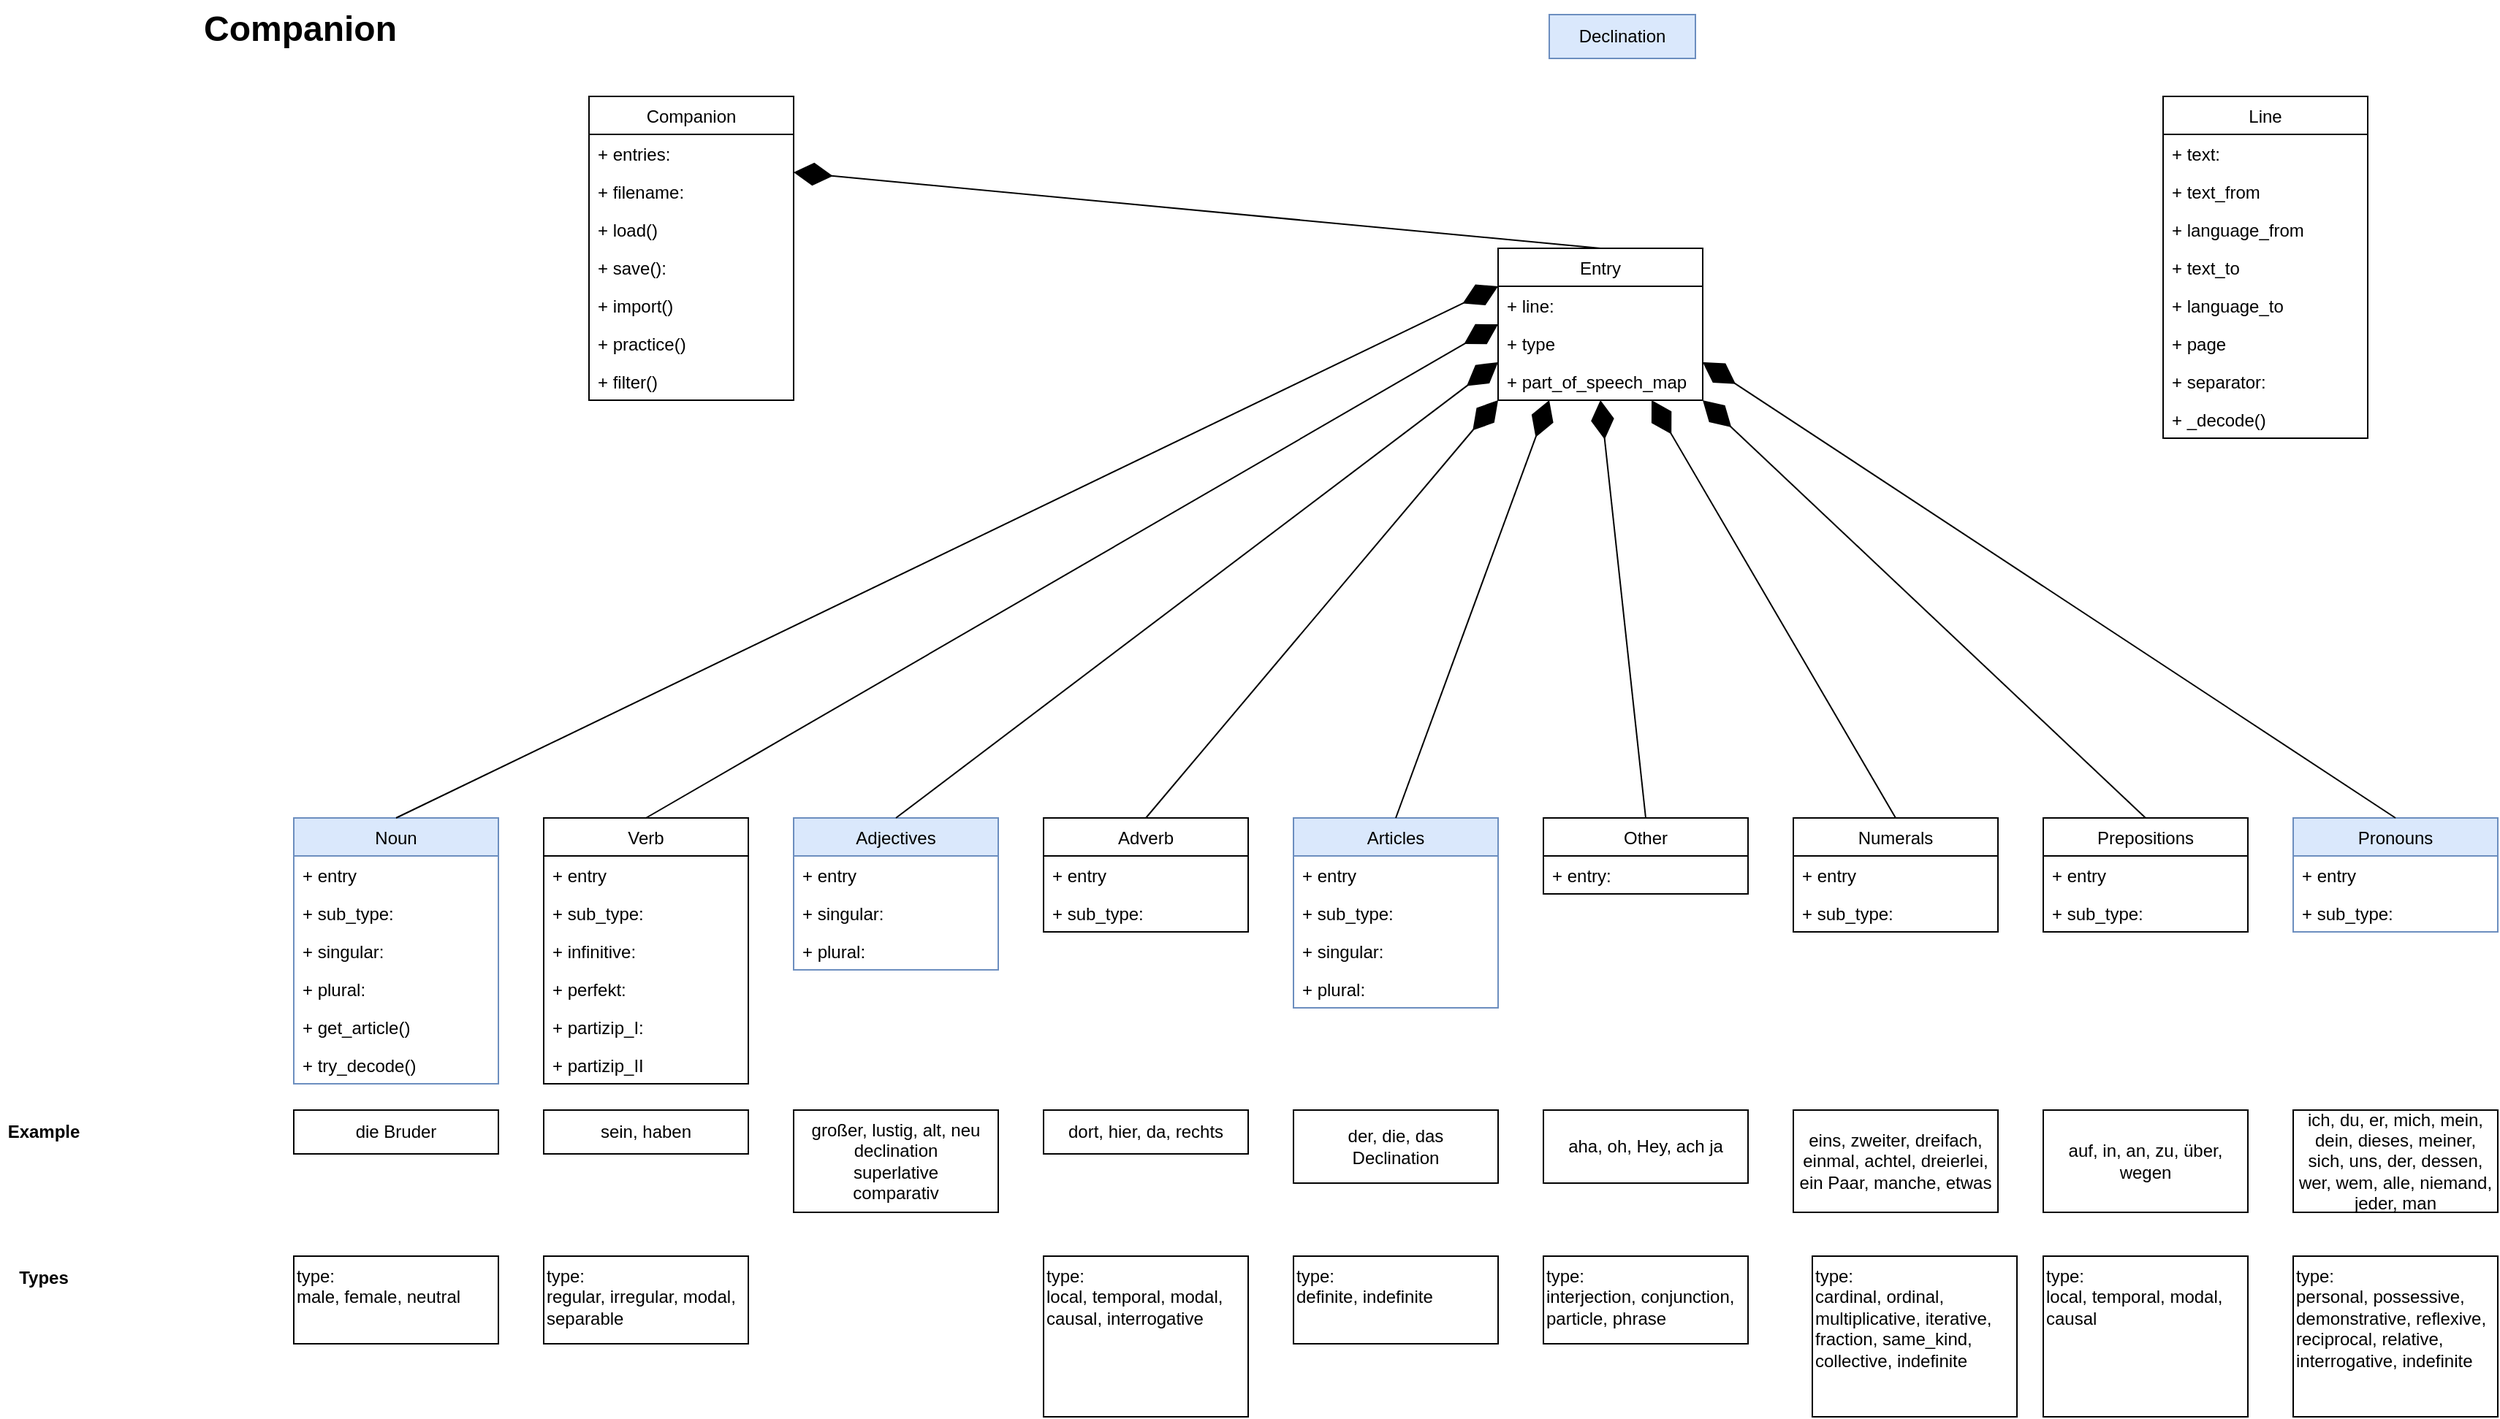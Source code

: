 <mxfile version="19.0.3" type="device"><diagram name="Page-1" id="929967ad-93f9-6ef4-fab6-5d389245f69c"><mxGraphModel dx="2062" dy="1221" grid="1" gridSize="10" guides="1" tooltips="1" connect="1" arrows="1" fold="1" page="1" pageScale="1.5" pageWidth="1169" pageHeight="827" background="none" math="0" shadow="0"><root><mxCell id="0" style=";html=1;"/><mxCell id="1" style=";html=1;" parent="0"/><mxCell id="1672d66443f91eb5-23" value="Companion" style="text;strokeColor=none;fillColor=none;html=1;fontSize=24;fontStyle=1;verticalAlign=middle;align=center;" parent="1" vertex="1"><mxGeometry x="120" y="40" width="190" height="40" as="geometry"/></mxCell><mxCell id="op8Z79f97ZE_xu1Dw0Tp-1" value="Entry" style="swimlane;fontStyle=0;childLayout=stackLayout;horizontal=1;startSize=26;fillColor=none;horizontalStack=0;resizeParent=1;resizeParentMax=0;resizeLast=0;collapsible=1;marginBottom=0;" parent="1" vertex="1"><mxGeometry x="1035" y="210" width="140" height="104" as="geometry"/></mxCell><mxCell id="op8Z79f97ZE_xu1Dw0Tp-2" value="+ line: " style="text;strokeColor=none;fillColor=none;align=left;verticalAlign=top;spacingLeft=4;spacingRight=4;overflow=hidden;rotatable=0;points=[[0,0.5],[1,0.5]];portConstraint=eastwest;connectable=0;" parent="op8Z79f97ZE_xu1Dw0Tp-1" vertex="1"><mxGeometry y="26" width="140" height="26" as="geometry"/></mxCell><mxCell id="aeMKSaLLKRLZw-L-ibUg-1" value="+ type" style="text;strokeColor=none;fillColor=none;align=left;verticalAlign=top;spacingLeft=4;spacingRight=4;overflow=hidden;rotatable=0;points=[[0,0.5],[1,0.5]];portConstraint=eastwest;connectable=0;" parent="op8Z79f97ZE_xu1Dw0Tp-1" vertex="1"><mxGeometry y="52" width="140" height="26" as="geometry"/></mxCell><mxCell id="aeMKSaLLKRLZw-L-ibUg-2" value="+ part_of_speech_map" style="text;strokeColor=none;fillColor=none;align=left;verticalAlign=top;spacingLeft=4;spacingRight=4;overflow=hidden;rotatable=0;points=[[0,0.5],[1,0.5]];portConstraint=eastwest;connectable=0;" parent="op8Z79f97ZE_xu1Dw0Tp-1" vertex="1"><mxGeometry y="78" width="140" height="26" as="geometry"/></mxCell><mxCell id="op8Z79f97ZE_xu1Dw0Tp-5" value="Noun" style="swimlane;fontStyle=0;childLayout=stackLayout;horizontal=1;startSize=26;fillColor=#dae8fc;horizontalStack=0;resizeParent=1;resizeParentMax=0;resizeLast=0;collapsible=1;marginBottom=0;strokeColor=#6c8ebf;" parent="1" vertex="1"><mxGeometry x="211" y="600" width="140" height="182" as="geometry"/></mxCell><mxCell id="61-3EfMTVifmKGsm2Mre-12" value="+ entry" style="text;strokeColor=none;fillColor=none;align=left;verticalAlign=top;spacingLeft=4;spacingRight=4;overflow=hidden;rotatable=0;points=[[0,0.5],[1,0.5]];portConstraint=eastwest;" vertex="1" parent="op8Z79f97ZE_xu1Dw0Tp-5"><mxGeometry y="26" width="140" height="26" as="geometry"/></mxCell><mxCell id="F9Po09FrxqJes7RooSYs-1" value="+ sub_type:" style="text;strokeColor=none;fillColor=none;align=left;verticalAlign=top;spacingLeft=4;spacingRight=4;overflow=hidden;rotatable=0;points=[[0,0.5],[1,0.5]];portConstraint=eastwest;" parent="op8Z79f97ZE_xu1Dw0Tp-5" vertex="1"><mxGeometry y="52" width="140" height="26" as="geometry"/></mxCell><mxCell id="F9Po09FrxqJes7RooSYs-3" value="+ singular:" style="text;strokeColor=none;fillColor=none;align=left;verticalAlign=top;spacingLeft=4;spacingRight=4;overflow=hidden;rotatable=0;points=[[0,0.5],[1,0.5]];portConstraint=eastwest;" parent="op8Z79f97ZE_xu1Dw0Tp-5" vertex="1"><mxGeometry y="78" width="140" height="26" as="geometry"/></mxCell><mxCell id="F9Po09FrxqJes7RooSYs-2" value="+ plural:" style="text;strokeColor=none;fillColor=none;align=left;verticalAlign=top;spacingLeft=4;spacingRight=4;overflow=hidden;rotatable=0;points=[[0,0.5],[1,0.5]];portConstraint=eastwest;" parent="op8Z79f97ZE_xu1Dw0Tp-5" vertex="1"><mxGeometry y="104" width="140" height="26" as="geometry"/></mxCell><mxCell id="61-3EfMTVifmKGsm2Mre-9" value="+ get_article()" style="text;strokeColor=none;fillColor=none;align=left;verticalAlign=top;spacingLeft=4;spacingRight=4;overflow=hidden;rotatable=0;points=[[0,0.5],[1,0.5]];portConstraint=eastwest;" vertex="1" parent="op8Z79f97ZE_xu1Dw0Tp-5"><mxGeometry y="130" width="140" height="26" as="geometry"/></mxCell><mxCell id="61-3EfMTVifmKGsm2Mre-10" value="+ try_decode()" style="text;strokeColor=none;fillColor=none;align=left;verticalAlign=top;spacingLeft=4;spacingRight=4;overflow=hidden;rotatable=0;points=[[0,0.5],[1,0.5]];portConstraint=eastwest;" vertex="1" parent="op8Z79f97ZE_xu1Dw0Tp-5"><mxGeometry y="156" width="140" height="26" as="geometry"/></mxCell><mxCell id="op8Z79f97ZE_xu1Dw0Tp-30" value="Verb" style="swimlane;fontStyle=0;childLayout=stackLayout;horizontal=1;startSize=26;fillColor=none;horizontalStack=0;resizeParent=1;resizeParentMax=0;resizeLast=0;collapsible=1;marginBottom=0;" parent="1" vertex="1"><mxGeometry x="382" y="600" width="140" height="182" as="geometry"/></mxCell><mxCell id="61-3EfMTVifmKGsm2Mre-13" value="+ entry" style="text;strokeColor=none;fillColor=none;align=left;verticalAlign=top;spacingLeft=4;spacingRight=4;overflow=hidden;rotatable=0;points=[[0,0.5],[1,0.5]];portConstraint=eastwest;" vertex="1" parent="op8Z79f97ZE_xu1Dw0Tp-30"><mxGeometry y="26" width="140" height="26" as="geometry"/></mxCell><mxCell id="op8Z79f97ZE_xu1Dw0Tp-32" value="+ sub_type: " style="text;strokeColor=none;fillColor=none;align=left;verticalAlign=top;spacingLeft=4;spacingRight=4;overflow=hidden;rotatable=0;points=[[0,0.5],[1,0.5]];portConstraint=eastwest;" parent="op8Z79f97ZE_xu1Dw0Tp-30" vertex="1"><mxGeometry y="52" width="140" height="26" as="geometry"/></mxCell><mxCell id="op8Z79f97ZE_xu1Dw0Tp-33" value="+ infinitive: " style="text;strokeColor=none;fillColor=none;align=left;verticalAlign=top;spacingLeft=4;spacingRight=4;overflow=hidden;rotatable=0;points=[[0,0.5],[1,0.5]];portConstraint=eastwest;connectable=0;" parent="op8Z79f97ZE_xu1Dw0Tp-30" vertex="1"><mxGeometry y="78" width="140" height="26" as="geometry"/></mxCell><mxCell id="F9Po09FrxqJes7RooSYs-6" value="+ perfekt:" style="text;strokeColor=none;fillColor=none;align=left;verticalAlign=top;spacingLeft=4;spacingRight=4;overflow=hidden;rotatable=0;points=[[0,0.5],[1,0.5]];portConstraint=eastwest;connectable=0;" parent="op8Z79f97ZE_xu1Dw0Tp-30" vertex="1"><mxGeometry y="104" width="140" height="26" as="geometry"/></mxCell><mxCell id="F9Po09FrxqJes7RooSYs-5" value="+ partizip_I:" style="text;strokeColor=none;fillColor=none;align=left;verticalAlign=top;spacingLeft=4;spacingRight=4;overflow=hidden;rotatable=0;points=[[0,0.5],[1,0.5]];portConstraint=eastwest;connectable=0;" parent="op8Z79f97ZE_xu1Dw0Tp-30" vertex="1"><mxGeometry y="130" width="140" height="26" as="geometry"/></mxCell><mxCell id="F9Po09FrxqJes7RooSYs-4" value="+ partizip_II" style="text;strokeColor=none;fillColor=none;align=left;verticalAlign=top;spacingLeft=4;spacingRight=4;overflow=hidden;rotatable=0;points=[[0,0.5],[1,0.5]];portConstraint=eastwest;connectable=0;" parent="op8Z79f97ZE_xu1Dw0Tp-30" vertex="1"><mxGeometry y="156" width="140" height="26" as="geometry"/></mxCell><mxCell id="F9Po09FrxqJes7RooSYs-7" value="Adjectives" style="swimlane;fontStyle=0;childLayout=stackLayout;horizontal=1;startSize=26;fillColor=#dae8fc;horizontalStack=0;resizeParent=1;resizeParentMax=0;resizeLast=0;collapsible=1;marginBottom=0;strokeColor=#6c8ebf;" parent="1" vertex="1"><mxGeometry x="553" y="600" width="140" height="104" as="geometry"/></mxCell><mxCell id="61-3EfMTVifmKGsm2Mre-14" value="+ entry" style="text;strokeColor=none;fillColor=none;align=left;verticalAlign=top;spacingLeft=4;spacingRight=4;overflow=hidden;rotatable=0;points=[[0,0.5],[1,0.5]];portConstraint=eastwest;" vertex="1" parent="F9Po09FrxqJes7RooSYs-7"><mxGeometry y="26" width="140" height="26" as="geometry"/></mxCell><mxCell id="F9Po09FrxqJes7RooSYs-19" value="+ singular:" style="text;strokeColor=none;fillColor=none;align=left;verticalAlign=top;spacingLeft=4;spacingRight=4;overflow=hidden;rotatable=0;points=[[0,0.5],[1,0.5]];portConstraint=eastwest;" parent="F9Po09FrxqJes7RooSYs-7" vertex="1"><mxGeometry y="52" width="140" height="26" as="geometry"/></mxCell><mxCell id="F9Po09FrxqJes7RooSYs-18" value="+ plural:" style="text;strokeColor=none;fillColor=none;align=left;verticalAlign=top;spacingLeft=4;spacingRight=4;overflow=hidden;rotatable=0;points=[[0,0.5],[1,0.5]];portConstraint=eastwest;" parent="F9Po09FrxqJes7RooSYs-7" vertex="1"><mxGeometry y="78" width="140" height="26" as="geometry"/></mxCell><mxCell id="F9Po09FrxqJes7RooSYs-15" value="die Bruder" style="rounded=0;whiteSpace=wrap;html=1;" parent="1" vertex="1"><mxGeometry x="211" y="800" width="140" height="30" as="geometry"/></mxCell><mxCell id="F9Po09FrxqJes7RooSYs-16" value="sein, haben" style="rounded=0;whiteSpace=wrap;html=1;" parent="1" vertex="1"><mxGeometry x="382" y="800" width="140" height="30" as="geometry"/></mxCell><mxCell id="F9Po09FrxqJes7RooSYs-17" value="großer, lustig, alt, neu&lt;br&gt;declination&lt;br&gt;superlative&lt;br&gt;comparativ&lt;br&gt;" style="rounded=0;whiteSpace=wrap;html=1;" parent="1" vertex="1"><mxGeometry x="553" y="800" width="140" height="70" as="geometry"/></mxCell><mxCell id="F9Po09FrxqJes7RooSYs-20" value="Adverb" style="swimlane;fontStyle=0;childLayout=stackLayout;horizontal=1;startSize=26;fillColor=none;horizontalStack=0;resizeParent=1;resizeParentMax=0;resizeLast=0;collapsible=1;marginBottom=0;" parent="1" vertex="1"><mxGeometry x="724" y="600" width="140" height="78" as="geometry"/></mxCell><mxCell id="61-3EfMTVifmKGsm2Mre-15" value="+ entry" style="text;strokeColor=none;fillColor=none;align=left;verticalAlign=top;spacingLeft=4;spacingRight=4;overflow=hidden;rotatable=0;points=[[0,0.5],[1,0.5]];portConstraint=eastwest;" vertex="1" parent="F9Po09FrxqJes7RooSYs-20"><mxGeometry y="26" width="140" height="26" as="geometry"/></mxCell><mxCell id="F9Po09FrxqJes7RooSYs-21" value="+ sub_type: " style="text;strokeColor=none;fillColor=none;align=left;verticalAlign=top;spacingLeft=4;spacingRight=4;overflow=hidden;rotatable=0;points=[[0,0.5],[1,0.5]];portConstraint=eastwest;" parent="F9Po09FrxqJes7RooSYs-20" vertex="1"><mxGeometry y="52" width="140" height="26" as="geometry"/></mxCell><mxCell id="F9Po09FrxqJes7RooSYs-24" value="dort, hier, da, rechts" style="rounded=0;whiteSpace=wrap;html=1;" parent="1" vertex="1"><mxGeometry x="724" y="800" width="140" height="30" as="geometry"/></mxCell><mxCell id="F9Po09FrxqJes7RooSYs-25" value="Articles" style="swimlane;fontStyle=0;childLayout=stackLayout;horizontal=1;startSize=26;fillColor=#dae8fc;horizontalStack=0;resizeParent=1;resizeParentMax=0;resizeLast=0;collapsible=1;marginBottom=0;strokeColor=#6c8ebf;" parent="1" vertex="1"><mxGeometry x="895" y="600" width="140" height="130" as="geometry"/></mxCell><mxCell id="61-3EfMTVifmKGsm2Mre-16" value="+ entry" style="text;strokeColor=none;fillColor=none;align=left;verticalAlign=top;spacingLeft=4;spacingRight=4;overflow=hidden;rotatable=0;points=[[0,0.5],[1,0.5]];portConstraint=eastwest;" vertex="1" parent="F9Po09FrxqJes7RooSYs-25"><mxGeometry y="26" width="140" height="26" as="geometry"/></mxCell><mxCell id="F9Po09FrxqJes7RooSYs-30" value="+ sub_type:" style="text;strokeColor=none;fillColor=none;align=left;verticalAlign=top;spacingLeft=4;spacingRight=4;overflow=hidden;rotatable=0;points=[[0,0.5],[1,0.5]];portConstraint=eastwest;" parent="F9Po09FrxqJes7RooSYs-25" vertex="1"><mxGeometry y="52" width="140" height="26" as="geometry"/></mxCell><mxCell id="F9Po09FrxqJes7RooSYs-27" value="+ singular:" style="text;strokeColor=none;fillColor=none;align=left;verticalAlign=top;spacingLeft=4;spacingRight=4;overflow=hidden;rotatable=0;points=[[0,0.5],[1,0.5]];portConstraint=eastwest;" parent="F9Po09FrxqJes7RooSYs-25" vertex="1"><mxGeometry y="78" width="140" height="26" as="geometry"/></mxCell><mxCell id="F9Po09FrxqJes7RooSYs-28" value="+ plural:" style="text;strokeColor=none;fillColor=none;align=left;verticalAlign=top;spacingLeft=4;spacingRight=4;overflow=hidden;rotatable=0;points=[[0,0.5],[1,0.5]];portConstraint=eastwest;" parent="F9Po09FrxqJes7RooSYs-25" vertex="1"><mxGeometry y="104" width="140" height="26" as="geometry"/></mxCell><mxCell id="F9Po09FrxqJes7RooSYs-29" value="der, die, das&lt;br&gt;Declination" style="rounded=0;whiteSpace=wrap;html=1;" parent="1" vertex="1"><mxGeometry x="895" y="800" width="140" height="50" as="geometry"/></mxCell><mxCell id="F9Po09FrxqJes7RooSYs-31" value="type: &lt;br&gt;male, female, neutral" style="rounded=0;whiteSpace=wrap;html=1;align=left;verticalAlign=top;" parent="1" vertex="1"><mxGeometry x="211" y="900" width="140" height="60" as="geometry"/></mxCell><mxCell id="F9Po09FrxqJes7RooSYs-32" value="type: &lt;br&gt;regular, irregular, modal, separable" style="rounded=0;whiteSpace=wrap;html=1;align=left;verticalAlign=top;" parent="1" vertex="1"><mxGeometry x="382" y="900" width="140" height="60" as="geometry"/></mxCell><mxCell id="F9Po09FrxqJes7RooSYs-33" value="type: &lt;br&gt;definite, indefinite" style="rounded=0;whiteSpace=wrap;html=1;align=left;verticalAlign=top;" parent="1" vertex="1"><mxGeometry x="895" y="900" width="140" height="60" as="geometry"/></mxCell><mxCell id="F9Po09FrxqJes7RooSYs-34" value="Other" style="swimlane;fontStyle=0;childLayout=stackLayout;horizontal=1;startSize=26;fillColor=none;horizontalStack=0;resizeParent=1;resizeParentMax=0;resizeLast=0;collapsible=1;marginBottom=0;" parent="1" vertex="1"><mxGeometry x="1066" y="600" width="140" height="52" as="geometry"/></mxCell><mxCell id="61-3EfMTVifmKGsm2Mre-17" value="+ entry:" style="text;strokeColor=none;fillColor=none;align=left;verticalAlign=top;spacingLeft=4;spacingRight=4;overflow=hidden;rotatable=0;points=[[0,0.5],[1,0.5]];portConstraint=eastwest;" vertex="1" parent="F9Po09FrxqJes7RooSYs-34"><mxGeometry y="26" width="140" height="26" as="geometry"/></mxCell><mxCell id="F9Po09FrxqJes7RooSYs-36" value="aha, oh, Hey, ach ja" style="rounded=0;whiteSpace=wrap;html=1;" parent="1" vertex="1"><mxGeometry x="1066" y="800" width="140" height="50" as="geometry"/></mxCell><mxCell id="F9Po09FrxqJes7RooSYs-37" value="Numerals" style="swimlane;fontStyle=0;childLayout=stackLayout;horizontal=1;startSize=26;fillColor=none;horizontalStack=0;resizeParent=1;resizeParentMax=0;resizeLast=0;collapsible=1;marginBottom=0;" parent="1" vertex="1"><mxGeometry x="1237" y="600" width="140" height="78" as="geometry"/></mxCell><mxCell id="61-3EfMTVifmKGsm2Mre-19" value="+ entry" style="text;strokeColor=none;fillColor=none;align=left;verticalAlign=top;spacingLeft=4;spacingRight=4;overflow=hidden;rotatable=0;points=[[0,0.5],[1,0.5]];portConstraint=eastwest;" vertex="1" parent="F9Po09FrxqJes7RooSYs-37"><mxGeometry y="26" width="140" height="26" as="geometry"/></mxCell><mxCell id="F9Po09FrxqJes7RooSYs-41" value="+ sub_type:" style="text;strokeColor=none;fillColor=none;align=left;verticalAlign=top;spacingLeft=4;spacingRight=4;overflow=hidden;rotatable=0;points=[[0,0.5],[1,0.5]];portConstraint=eastwest;" parent="F9Po09FrxqJes7RooSYs-37" vertex="1"><mxGeometry y="52" width="140" height="26" as="geometry"/></mxCell><mxCell id="F9Po09FrxqJes7RooSYs-42" value="type: &lt;br&gt;cardinal, ordinal, multiplicative, iterative, fraction, same_kind, collective, indefinite" style="rounded=0;whiteSpace=wrap;html=1;align=left;verticalAlign=top;" parent="1" vertex="1"><mxGeometry x="1250" y="900" width="140" height="110" as="geometry"/></mxCell><mxCell id="F9Po09FrxqJes7RooSYs-43" value="eins, zweiter, dreifach, einmal, achtel, dreierlei, ein Paar, manche, etwas" style="rounded=0;whiteSpace=wrap;html=1;" parent="1" vertex="1"><mxGeometry x="1237" y="800" width="140" height="70" as="geometry"/></mxCell><mxCell id="F9Po09FrxqJes7RooSYs-44" value="Prepositions" style="swimlane;fontStyle=0;childLayout=stackLayout;horizontal=1;startSize=26;fillColor=none;horizontalStack=0;resizeParent=1;resizeParentMax=0;resizeLast=0;collapsible=1;marginBottom=0;" parent="1" vertex="1"><mxGeometry x="1408" y="600" width="140" height="78" as="geometry"/></mxCell><mxCell id="61-3EfMTVifmKGsm2Mre-18" value="+ entry" style="text;strokeColor=none;fillColor=none;align=left;verticalAlign=top;spacingLeft=4;spacingRight=4;overflow=hidden;rotatable=0;points=[[0,0.5],[1,0.5]];portConstraint=eastwest;" vertex="1" parent="F9Po09FrxqJes7RooSYs-44"><mxGeometry y="26" width="140" height="26" as="geometry"/></mxCell><mxCell id="F9Po09FrxqJes7RooSYs-46" value="+ sub_type:" style="text;strokeColor=none;fillColor=none;align=left;verticalAlign=top;spacingLeft=4;spacingRight=4;overflow=hidden;rotatable=0;points=[[0,0.5],[1,0.5]];portConstraint=eastwest;" parent="F9Po09FrxqJes7RooSYs-44" vertex="1"><mxGeometry y="52" width="140" height="26" as="geometry"/></mxCell><mxCell id="F9Po09FrxqJes7RooSYs-47" value="auf, in, an, zu, über, wegen" style="rounded=0;whiteSpace=wrap;html=1;" parent="1" vertex="1"><mxGeometry x="1408" y="800" width="140" height="70" as="geometry"/></mxCell><mxCell id="F9Po09FrxqJes7RooSYs-48" value="type: &lt;br&gt;local, temporal, modal, causal" style="rounded=0;whiteSpace=wrap;html=1;align=left;verticalAlign=top;" parent="1" vertex="1"><mxGeometry x="1408" y="900" width="140" height="110" as="geometry"/></mxCell><mxCell id="F9Po09FrxqJes7RooSYs-49" value="Pronouns" style="swimlane;fontStyle=0;childLayout=stackLayout;horizontal=1;startSize=26;fillColor=#dae8fc;horizontalStack=0;resizeParent=1;resizeParentMax=0;resizeLast=0;collapsible=1;marginBottom=0;strokeColor=#6c8ebf;" parent="1" vertex="1"><mxGeometry x="1579" y="600" width="140" height="78" as="geometry"/></mxCell><mxCell id="61-3EfMTVifmKGsm2Mre-20" value="+ entry" style="text;strokeColor=none;fillColor=none;align=left;verticalAlign=top;spacingLeft=4;spacingRight=4;overflow=hidden;rotatable=0;points=[[0,0.5],[1,0.5]];portConstraint=eastwest;" vertex="1" parent="F9Po09FrxqJes7RooSYs-49"><mxGeometry y="26" width="140" height="26" as="geometry"/></mxCell><mxCell id="F9Po09FrxqJes7RooSYs-51" value="+ sub_type:" style="text;strokeColor=none;fillColor=none;align=left;verticalAlign=top;spacingLeft=4;spacingRight=4;overflow=hidden;rotatable=0;points=[[0,0.5],[1,0.5]];portConstraint=eastwest;" parent="F9Po09FrxqJes7RooSYs-49" vertex="1"><mxGeometry y="52" width="140" height="26" as="geometry"/></mxCell><mxCell id="F9Po09FrxqJes7RooSYs-52" value="type: &lt;br&gt;personal, possessive, demonstrative, reflexive, reciprocal, relative, interrogative, indefinite" style="rounded=0;whiteSpace=wrap;html=1;align=left;verticalAlign=top;" parent="1" vertex="1"><mxGeometry x="1579" y="900" width="140" height="110" as="geometry"/></mxCell><mxCell id="F9Po09FrxqJes7RooSYs-53" value="ich, du, er, mich, mein, dein, dieses, meiner, sich, uns, der, dessen, wer, wem, alle, niemand, jeder, man" style="rounded=0;whiteSpace=wrap;html=1;" parent="1" vertex="1"><mxGeometry x="1579" y="800" width="140" height="70" as="geometry"/></mxCell><mxCell id="F9Po09FrxqJes7RooSYs-54" value="Declination" style="rounded=0;whiteSpace=wrap;html=1;fillColor=#dae8fc;strokeColor=#6c8ebf;" parent="1" vertex="1"><mxGeometry x="1070" y="50" width="100" height="30" as="geometry"/></mxCell><mxCell id="F9Po09FrxqJes7RooSYs-58" value="type: &lt;br&gt;local, temporal, modal, causal, interrogative" style="rounded=0;whiteSpace=wrap;html=1;align=left;verticalAlign=top;" parent="1" vertex="1"><mxGeometry x="724" y="900" width="140" height="110" as="geometry"/></mxCell><mxCell id="F9Po09FrxqJes7RooSYs-59" value="Example" style="text;html=1;strokeColor=none;fillColor=none;align=center;verticalAlign=middle;whiteSpace=wrap;rounded=0;fontStyle=1" parent="1" vertex="1"><mxGeometry x="10" y="800" width="60" height="30" as="geometry"/></mxCell><mxCell id="F9Po09FrxqJes7RooSYs-60" value="Types" style="text;html=1;strokeColor=none;fillColor=none;align=center;verticalAlign=middle;whiteSpace=wrap;rounded=0;fontStyle=1" parent="1" vertex="1"><mxGeometry x="10" y="900" width="60" height="30" as="geometry"/></mxCell><mxCell id="mMdeHJ414Cqjcuy4In_a-1" value="type: &lt;br&gt;interjection, conjunction, particle, phrase" style="rounded=0;whiteSpace=wrap;html=1;align=left;verticalAlign=top;" parent="1" vertex="1"><mxGeometry x="1066" y="900" width="140" height="60" as="geometry"/></mxCell><mxCell id="DlXlnNGoSIZHyY9Ta-P6-1" value="Companion" style="swimlane;fontStyle=0;childLayout=stackLayout;horizontal=1;startSize=26;fillColor=none;horizontalStack=0;resizeParent=1;resizeParentMax=0;resizeLast=0;collapsible=1;marginBottom=0;" parent="1" vertex="1"><mxGeometry x="413" y="106" width="140" height="208" as="geometry"/></mxCell><mxCell id="DlXlnNGoSIZHyY9Ta-P6-2" value="+ entries: " style="text;strokeColor=none;fillColor=none;align=left;verticalAlign=top;spacingLeft=4;spacingRight=4;overflow=hidden;rotatable=0;points=[[0,0.5],[1,0.5]];portConstraint=eastwest;connectable=0;" parent="DlXlnNGoSIZHyY9Ta-P6-1" vertex="1"><mxGeometry y="26" width="140" height="26" as="geometry"/></mxCell><mxCell id="DlXlnNGoSIZHyY9Ta-P6-6" value="+ filename:" style="text;strokeColor=none;fillColor=none;align=left;verticalAlign=top;spacingLeft=4;spacingRight=4;overflow=hidden;rotatable=0;points=[[0,0.5],[1,0.5]];portConstraint=eastwest;connectable=0;" parent="DlXlnNGoSIZHyY9Ta-P6-1" vertex="1"><mxGeometry y="52" width="140" height="26" as="geometry"/></mxCell><mxCell id="DlXlnNGoSIZHyY9Ta-P6-3" value="+ load()" style="text;strokeColor=none;fillColor=none;align=left;verticalAlign=top;spacingLeft=4;spacingRight=4;overflow=hidden;rotatable=0;points=[[0,0.5],[1,0.5]];portConstraint=eastwest;connectable=0;" parent="DlXlnNGoSIZHyY9Ta-P6-1" vertex="1"><mxGeometry y="78" width="140" height="26" as="geometry"/></mxCell><mxCell id="DlXlnNGoSIZHyY9Ta-P6-4" value="+ save():" style="text;strokeColor=none;fillColor=none;align=left;verticalAlign=top;spacingLeft=4;spacingRight=4;overflow=hidden;rotatable=0;points=[[0,0.5],[1,0.5]];portConstraint=eastwest;connectable=0;" parent="DlXlnNGoSIZHyY9Ta-P6-1" vertex="1"><mxGeometry y="104" width="140" height="26" as="geometry"/></mxCell><mxCell id="DlXlnNGoSIZHyY9Ta-P6-7" value="+ import()" style="text;strokeColor=none;fillColor=none;align=left;verticalAlign=top;spacingLeft=4;spacingRight=4;overflow=hidden;rotatable=0;points=[[0,0.5],[1,0.5]];portConstraint=eastwest;connectable=0;" parent="DlXlnNGoSIZHyY9Ta-P6-1" vertex="1"><mxGeometry y="130" width="140" height="26" as="geometry"/></mxCell><mxCell id="DlXlnNGoSIZHyY9Ta-P6-8" value="+ practice()" style="text;strokeColor=none;fillColor=none;align=left;verticalAlign=top;spacingLeft=4;spacingRight=4;overflow=hidden;rotatable=0;points=[[0,0.5],[1,0.5]];portConstraint=eastwest;connectable=0;" parent="DlXlnNGoSIZHyY9Ta-P6-1" vertex="1"><mxGeometry y="156" width="140" height="26" as="geometry"/></mxCell><mxCell id="DlXlnNGoSIZHyY9Ta-P6-5" value="+ filter()" style="text;strokeColor=none;fillColor=none;align=left;verticalAlign=top;spacingLeft=4;spacingRight=4;overflow=hidden;rotatable=0;points=[[0,0.5],[1,0.5]];portConstraint=eastwest;connectable=0;" parent="DlXlnNGoSIZHyY9Ta-P6-1" vertex="1"><mxGeometry y="182" width="140" height="26" as="geometry"/></mxCell><mxCell id="DlXlnNGoSIZHyY9Ta-P6-9" value="" style="endArrow=diamondThin;endFill=1;endSize=24;html=1;rounded=0;exitX=0.5;exitY=0;exitDx=0;exitDy=0;entryX=1;entryY=0.25;entryDx=0;entryDy=0;" parent="1" source="op8Z79f97ZE_xu1Dw0Tp-1" target="DlXlnNGoSIZHyY9Ta-P6-1" edge="1"><mxGeometry width="160" relative="1" as="geometry"><mxPoint x="800" y="620" as="sourcePoint"/><mxPoint x="960" y="620" as="targetPoint"/></mxGeometry></mxCell><mxCell id="aeMKSaLLKRLZw-L-ibUg-3" value="" style="endArrow=diamondThin;endFill=1;endSize=24;html=1;rounded=0;exitX=0.5;exitY=0;exitDx=0;exitDy=0;entryX=0;entryY=0.25;entryDx=0;entryDy=0;" parent="1" source="op8Z79f97ZE_xu1Dw0Tp-5" target="op8Z79f97ZE_xu1Dw0Tp-1" edge="1"><mxGeometry width="160" relative="1" as="geometry"><mxPoint x="1132" y="422" as="sourcePoint"/><mxPoint x="580" y="370" as="targetPoint"/></mxGeometry></mxCell><mxCell id="aeMKSaLLKRLZw-L-ibUg-4" value="" style="endArrow=diamondThin;endFill=1;endSize=24;html=1;rounded=0;exitX=0.5;exitY=0;exitDx=0;exitDy=0;entryX=0;entryY=0.5;entryDx=0;entryDy=0;" parent="1" source="op8Z79f97ZE_xu1Dw0Tp-30" target="op8Z79f97ZE_xu1Dw0Tp-1" edge="1"><mxGeometry width="160" relative="1" as="geometry"><mxPoint x="452" y="581" as="sourcePoint"/><mxPoint x="1206" y="230" as="targetPoint"/></mxGeometry></mxCell><mxCell id="aeMKSaLLKRLZw-L-ibUg-5" value="" style="endArrow=diamondThin;endFill=1;endSize=24;html=1;rounded=0;exitX=0.5;exitY=0;exitDx=0;exitDy=0;entryX=0;entryY=0.75;entryDx=0;entryDy=0;" parent="1" source="F9Po09FrxqJes7RooSYs-7" target="op8Z79f97ZE_xu1Dw0Tp-1" edge="1"><mxGeometry width="160" relative="1" as="geometry"><mxPoint x="301" y="620" as="sourcePoint"/><mxPoint x="1055" y="269" as="targetPoint"/></mxGeometry></mxCell><mxCell id="aeMKSaLLKRLZw-L-ibUg-6" value="" style="endArrow=diamondThin;endFill=1;endSize=24;html=1;rounded=0;exitX=0.5;exitY=0;exitDx=0;exitDy=0;entryX=0;entryY=1;entryDx=0;entryDy=0;" parent="1" source="F9Po09FrxqJes7RooSYs-20" target="op8Z79f97ZE_xu1Dw0Tp-1" edge="1"><mxGeometry width="160" relative="1" as="geometry"><mxPoint x="311" y="630" as="sourcePoint"/><mxPoint x="1170" y="420" as="targetPoint"/></mxGeometry></mxCell><mxCell id="aeMKSaLLKRLZw-L-ibUg-7" value="" style="endArrow=diamondThin;endFill=1;endSize=24;html=1;rounded=0;exitX=0.5;exitY=0;exitDx=0;exitDy=0;entryX=0.25;entryY=1;entryDx=0;entryDy=0;" parent="1" source="F9Po09FrxqJes7RooSYs-25" target="op8Z79f97ZE_xu1Dw0Tp-1" edge="1"><mxGeometry width="160" relative="1" as="geometry"><mxPoint x="804" y="610" as="sourcePoint"/><mxPoint x="1045" y="376" as="targetPoint"/></mxGeometry></mxCell><mxCell id="aeMKSaLLKRLZw-L-ibUg-8" value="" style="endArrow=diamondThin;endFill=1;endSize=24;html=1;rounded=0;exitX=0.5;exitY=0;exitDx=0;exitDy=0;entryX=0.5;entryY=1;entryDx=0;entryDy=0;" parent="1" source="F9Po09FrxqJes7RooSYs-34" target="op8Z79f97ZE_xu1Dw0Tp-1" edge="1"><mxGeometry width="160" relative="1" as="geometry"><mxPoint x="975" y="610" as="sourcePoint"/><mxPoint x="1080" y="376" as="targetPoint"/></mxGeometry></mxCell><mxCell id="aeMKSaLLKRLZw-L-ibUg-9" value="" style="endArrow=diamondThin;endFill=1;endSize=24;html=1;rounded=0;exitX=0.5;exitY=0;exitDx=0;exitDy=0;entryX=0.75;entryY=1;entryDx=0;entryDy=0;" parent="1" source="F9Po09FrxqJes7RooSYs-37" target="op8Z79f97ZE_xu1Dw0Tp-1" edge="1"><mxGeometry width="160" relative="1" as="geometry"><mxPoint x="985" y="620" as="sourcePoint"/><mxPoint x="1090" y="386" as="targetPoint"/></mxGeometry></mxCell><mxCell id="aeMKSaLLKRLZw-L-ibUg-10" value="" style="endArrow=diamondThin;endFill=1;endSize=24;html=1;rounded=0;exitX=0.5;exitY=0;exitDx=0;exitDy=0;entryX=1;entryY=1;entryDx=0;entryDy=0;" parent="1" source="F9Po09FrxqJes7RooSYs-44" target="op8Z79f97ZE_xu1Dw0Tp-1" edge="1"><mxGeometry width="160" relative="1" as="geometry"><mxPoint x="995" y="630" as="sourcePoint"/><mxPoint x="1100" y="396" as="targetPoint"/></mxGeometry></mxCell><mxCell id="aeMKSaLLKRLZw-L-ibUg-11" value="" style="endArrow=diamondThin;endFill=1;endSize=24;html=1;rounded=0;exitX=0.5;exitY=0;exitDx=0;exitDy=0;entryX=1;entryY=0.75;entryDx=0;entryDy=0;" parent="1" source="F9Po09FrxqJes7RooSYs-49" target="op8Z79f97ZE_xu1Dw0Tp-1" edge="1"><mxGeometry width="160" relative="1" as="geometry"><mxPoint x="1005" y="640" as="sourcePoint"/><mxPoint x="1110" y="406" as="targetPoint"/></mxGeometry></mxCell><mxCell id="61-3EfMTVifmKGsm2Mre-1" value="Line" style="swimlane;fontStyle=0;childLayout=stackLayout;horizontal=1;startSize=26;fillColor=none;horizontalStack=0;resizeParent=1;resizeParentMax=0;resizeLast=0;collapsible=1;marginBottom=0;" vertex="1" parent="1"><mxGeometry x="1490" y="106" width="140" height="234" as="geometry"/></mxCell><mxCell id="61-3EfMTVifmKGsm2Mre-2" value="+ text: " style="text;strokeColor=none;fillColor=none;align=left;verticalAlign=top;spacingLeft=4;spacingRight=4;overflow=hidden;rotatable=0;points=[[0,0.5],[1,0.5]];portConstraint=eastwest;connectable=0;" vertex="1" parent="61-3EfMTVifmKGsm2Mre-1"><mxGeometry y="26" width="140" height="26" as="geometry"/></mxCell><mxCell id="61-3EfMTVifmKGsm2Mre-3" value="+ text_from" style="text;strokeColor=none;fillColor=none;align=left;verticalAlign=top;spacingLeft=4;spacingRight=4;overflow=hidden;rotatable=0;points=[[0,0.5],[1,0.5]];portConstraint=eastwest;connectable=0;" vertex="1" parent="61-3EfMTVifmKGsm2Mre-1"><mxGeometry y="52" width="140" height="26" as="geometry"/></mxCell><mxCell id="61-3EfMTVifmKGsm2Mre-6" value="+ language_from" style="text;strokeColor=none;fillColor=none;align=left;verticalAlign=top;spacingLeft=4;spacingRight=4;overflow=hidden;rotatable=0;points=[[0,0.5],[1,0.5]];portConstraint=eastwest;connectable=0;" vertex="1" parent="61-3EfMTVifmKGsm2Mre-1"><mxGeometry y="78" width="140" height="26" as="geometry"/></mxCell><mxCell id="61-3EfMTVifmKGsm2Mre-8" value="+ text_to" style="text;strokeColor=none;fillColor=none;align=left;verticalAlign=top;spacingLeft=4;spacingRight=4;overflow=hidden;rotatable=0;points=[[0,0.5],[1,0.5]];portConstraint=eastwest;connectable=0;" vertex="1" parent="61-3EfMTVifmKGsm2Mre-1"><mxGeometry y="104" width="140" height="26" as="geometry"/></mxCell><mxCell id="61-3EfMTVifmKGsm2Mre-7" value="+ language_to" style="text;strokeColor=none;fillColor=none;align=left;verticalAlign=top;spacingLeft=4;spacingRight=4;overflow=hidden;rotatable=0;points=[[0,0.5],[1,0.5]];portConstraint=eastwest;connectable=0;" vertex="1" parent="61-3EfMTVifmKGsm2Mre-1"><mxGeometry y="130" width="140" height="26" as="geometry"/></mxCell><mxCell id="61-3EfMTVifmKGsm2Mre-5" value="+ page" style="text;strokeColor=none;fillColor=none;align=left;verticalAlign=top;spacingLeft=4;spacingRight=4;overflow=hidden;rotatable=0;points=[[0,0.5],[1,0.5]];portConstraint=eastwest;connectable=0;" vertex="1" parent="61-3EfMTVifmKGsm2Mre-1"><mxGeometry y="156" width="140" height="26" as="geometry"/></mxCell><mxCell id="61-3EfMTVifmKGsm2Mre-4" value="+ separator:" style="text;strokeColor=none;fillColor=none;align=left;verticalAlign=top;spacingLeft=4;spacingRight=4;overflow=hidden;rotatable=0;points=[[0,0.5],[1,0.5]];portConstraint=eastwest;connectable=0;" vertex="1" parent="61-3EfMTVifmKGsm2Mre-1"><mxGeometry y="182" width="140" height="26" as="geometry"/></mxCell><mxCell id="61-3EfMTVifmKGsm2Mre-11" value="+ _decode()" style="text;strokeColor=none;fillColor=none;align=left;verticalAlign=top;spacingLeft=4;spacingRight=4;overflow=hidden;rotatable=0;points=[[0,0.5],[1,0.5]];portConstraint=eastwest;connectable=0;" vertex="1" parent="61-3EfMTVifmKGsm2Mre-1"><mxGeometry y="208" width="140" height="26" as="geometry"/></mxCell></root></mxGraphModel></diagram></mxfile>